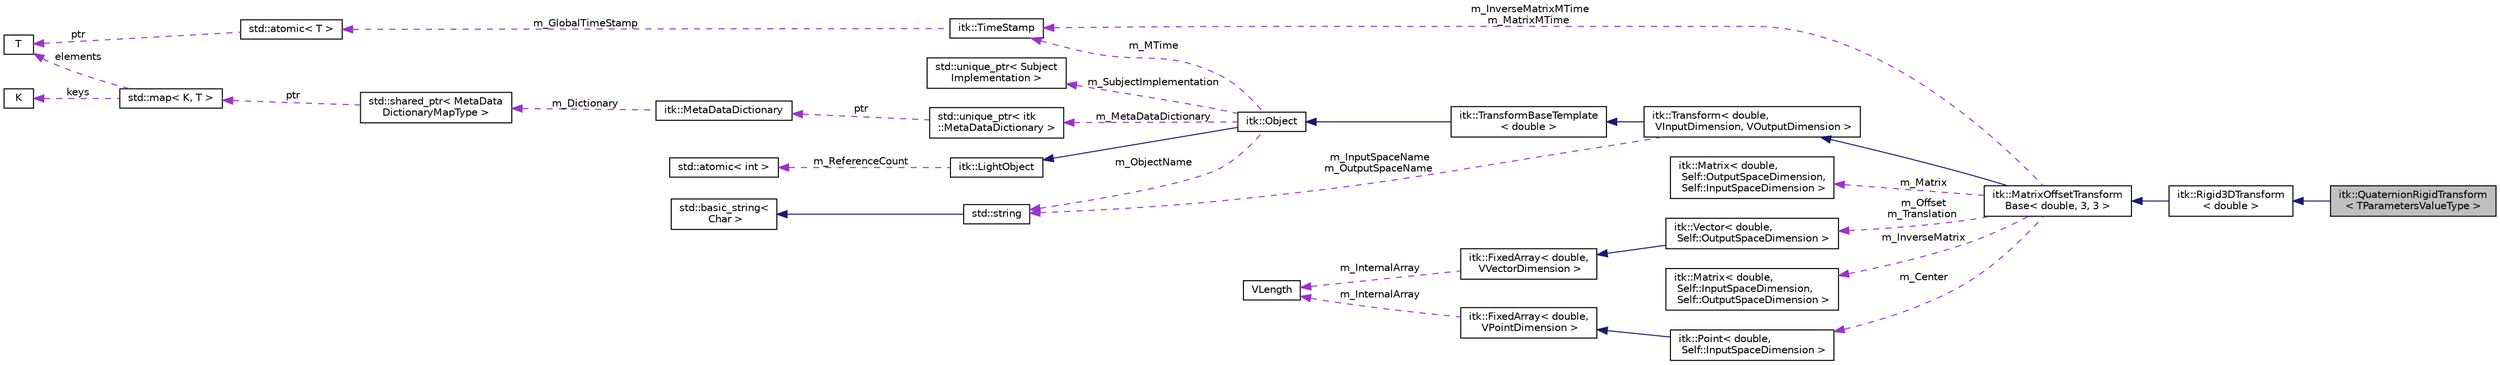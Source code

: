 digraph "itk::QuaternionRigidTransform&lt; TParametersValueType &gt;"
{
 // LATEX_PDF_SIZE
  edge [fontname="Helvetica",fontsize="10",labelfontname="Helvetica",labelfontsize="10"];
  node [fontname="Helvetica",fontsize="10",shape=record];
  rankdir="LR";
  Node1 [label="itk::QuaternionRigidTransform\l\< TParametersValueType \>",height=0.2,width=0.4,color="black", fillcolor="grey75", style="filled", fontcolor="black",tooltip="QuaternionRigidTransform of a vector space (e.g. space coordinates)."];
  Node2 -> Node1 [dir="back",color="midnightblue",fontsize="10",style="solid",fontname="Helvetica"];
  Node2 [label="itk::Rigid3DTransform\l\< double \>",height=0.2,width=0.4,color="black", fillcolor="white", style="filled",URL="$classitk_1_1Rigid3DTransform.html",tooltip=" "];
  Node3 -> Node2 [dir="back",color="midnightblue",fontsize="10",style="solid",fontname="Helvetica"];
  Node3 [label="itk::MatrixOffsetTransform\lBase\< double, 3, 3 \>",height=0.2,width=0.4,color="black", fillcolor="white", style="filled",URL="$classitk_1_1MatrixOffsetTransformBase.html",tooltip=" "];
  Node4 -> Node3 [dir="back",color="midnightblue",fontsize="10",style="solid",fontname="Helvetica"];
  Node4 [label="itk::Transform\< double,\l VInputDimension, VOutputDimension \>",height=0.2,width=0.4,color="black", fillcolor="white", style="filled",URL="$classitk_1_1Transform.html",tooltip=" "];
  Node5 -> Node4 [dir="back",color="midnightblue",fontsize="10",style="solid",fontname="Helvetica"];
  Node5 [label="itk::TransformBaseTemplate\l\< double \>",height=0.2,width=0.4,color="black", fillcolor="white", style="filled",URL="$classitk_1_1TransformBaseTemplate.html",tooltip=" "];
  Node6 -> Node5 [dir="back",color="midnightblue",fontsize="10",style="solid",fontname="Helvetica"];
  Node6 [label="itk::Object",height=0.2,width=0.4,color="black", fillcolor="white", style="filled",URL="$classitk_1_1Object.html",tooltip="Base class for most ITK classes."];
  Node7 -> Node6 [dir="back",color="midnightblue",fontsize="10",style="solid",fontname="Helvetica"];
  Node7 [label="itk::LightObject",height=0.2,width=0.4,color="black", fillcolor="white", style="filled",URL="$classitk_1_1LightObject.html",tooltip="Light weight base class for most itk classes."];
  Node8 -> Node7 [dir="back",color="darkorchid3",fontsize="10",style="dashed",label=" m_ReferenceCount" ,fontname="Helvetica"];
  Node8 [label="std::atomic\< int \>",height=0.2,width=0.4,color="black", fillcolor="white", style="filled",tooltip=" "];
  Node9 -> Node6 [dir="back",color="darkorchid3",fontsize="10",style="dashed",label=" m_MTime" ,fontname="Helvetica"];
  Node9 [label="itk::TimeStamp",height=0.2,width=0.4,color="black", fillcolor="white", style="filled",URL="$classitk_1_1TimeStamp.html",tooltip="Generate a unique, increasing time value."];
  Node10 -> Node9 [dir="back",color="darkorchid3",fontsize="10",style="dashed",label=" m_GlobalTimeStamp" ,fontname="Helvetica"];
  Node10 [label="std::atomic\< T \>",height=0.2,width=0.4,color="black", fillcolor="white", style="filled",tooltip=" "];
  Node11 -> Node10 [dir="back",color="darkorchid3",fontsize="10",style="dashed",label=" ptr" ,fontname="Helvetica"];
  Node11 [label="T",height=0.2,width=0.4,color="black", fillcolor="white", style="filled",tooltip=" "];
  Node12 -> Node6 [dir="back",color="darkorchid3",fontsize="10",style="dashed",label=" m_SubjectImplementation" ,fontname="Helvetica"];
  Node12 [label="std::unique_ptr\< Subject\lImplementation \>",height=0.2,width=0.4,color="black", fillcolor="white", style="filled",tooltip=" "];
  Node13 -> Node6 [dir="back",color="darkorchid3",fontsize="10",style="dashed",label=" m_MetaDataDictionary" ,fontname="Helvetica"];
  Node13 [label="std::unique_ptr\< itk\l::MetaDataDictionary \>",height=0.2,width=0.4,color="black", fillcolor="white", style="filled",tooltip=" "];
  Node14 -> Node13 [dir="back",color="darkorchid3",fontsize="10",style="dashed",label=" ptr" ,fontname="Helvetica"];
  Node14 [label="itk::MetaDataDictionary",height=0.2,width=0.4,color="black", fillcolor="white", style="filled",URL="$classitk_1_1MetaDataDictionary.html",tooltip="Provides a mechanism for storing a collection of arbitrary data types."];
  Node15 -> Node14 [dir="back",color="darkorchid3",fontsize="10",style="dashed",label=" m_Dictionary" ,fontname="Helvetica"];
  Node15 [label="std::shared_ptr\< MetaData\lDictionaryMapType \>",height=0.2,width=0.4,color="black", fillcolor="white", style="filled",tooltip=" "];
  Node16 -> Node15 [dir="back",color="darkorchid3",fontsize="10",style="dashed",label=" ptr" ,fontname="Helvetica"];
  Node16 [label="std::map\< K, T \>",height=0.2,width=0.4,color="black", fillcolor="white", style="filled",tooltip=" "];
  Node17 -> Node16 [dir="back",color="darkorchid3",fontsize="10",style="dashed",label=" keys" ,fontname="Helvetica"];
  Node17 [label="K",height=0.2,width=0.4,color="black", fillcolor="white", style="filled",tooltip=" "];
  Node11 -> Node16 [dir="back",color="darkorchid3",fontsize="10",style="dashed",label=" elements" ,fontname="Helvetica"];
  Node18 -> Node6 [dir="back",color="darkorchid3",fontsize="10",style="dashed",label=" m_ObjectName" ,fontname="Helvetica"];
  Node18 [label="std::string",height=0.2,width=0.4,color="black", fillcolor="white", style="filled",tooltip=" "];
  Node19 -> Node18 [dir="back",color="midnightblue",fontsize="10",style="solid",fontname="Helvetica"];
  Node19 [label="std::basic_string\<\l Char \>",height=0.2,width=0.4,color="black", fillcolor="white", style="filled",tooltip=" "];
  Node18 -> Node4 [dir="back",color="darkorchid3",fontsize="10",style="dashed",label=" m_InputSpaceName\nm_OutputSpaceName" ,fontname="Helvetica"];
  Node20 -> Node3 [dir="back",color="darkorchid3",fontsize="10",style="dashed",label=" m_Matrix" ,fontname="Helvetica"];
  Node20 [label="itk::Matrix\< double,\l Self::OutputSpaceDimension,\l Self::InputSpaceDimension \>",height=0.2,width=0.4,color="black", fillcolor="white", style="filled",URL="$classitk_1_1Matrix.html",tooltip=" "];
  Node21 -> Node3 [dir="back",color="darkorchid3",fontsize="10",style="dashed",label=" m_Offset\nm_Translation" ,fontname="Helvetica"];
  Node21 [label="itk::Vector\< double,\l Self::OutputSpaceDimension \>",height=0.2,width=0.4,color="black", fillcolor="white", style="filled",URL="$classitk_1_1Vector.html",tooltip=" "];
  Node22 -> Node21 [dir="back",color="midnightblue",fontsize="10",style="solid",fontname="Helvetica"];
  Node22 [label="itk::FixedArray\< double,\l VVectorDimension \>",height=0.2,width=0.4,color="black", fillcolor="white", style="filled",URL="$classitk_1_1FixedArray.html",tooltip=" "];
  Node23 -> Node22 [dir="back",color="darkorchid3",fontsize="10",style="dashed",label=" m_InternalArray" ,fontname="Helvetica"];
  Node23 [label="VLength",height=0.2,width=0.4,color="black", fillcolor="white", style="filled",URL="$classVLength.html",tooltip=" "];
  Node24 -> Node3 [dir="back",color="darkorchid3",fontsize="10",style="dashed",label=" m_InverseMatrix" ,fontname="Helvetica"];
  Node24 [label="itk::Matrix\< double,\l Self::InputSpaceDimension,\l Self::OutputSpaceDimension \>",height=0.2,width=0.4,color="black", fillcolor="white", style="filled",URL="$classitk_1_1Matrix.html",tooltip=" "];
  Node25 -> Node3 [dir="back",color="darkorchid3",fontsize="10",style="dashed",label=" m_Center" ,fontname="Helvetica"];
  Node25 [label="itk::Point\< double,\l Self::InputSpaceDimension \>",height=0.2,width=0.4,color="black", fillcolor="white", style="filled",URL="$classitk_1_1Point.html",tooltip=" "];
  Node26 -> Node25 [dir="back",color="midnightblue",fontsize="10",style="solid",fontname="Helvetica"];
  Node26 [label="itk::FixedArray\< double,\l VPointDimension \>",height=0.2,width=0.4,color="black", fillcolor="white", style="filled",URL="$classitk_1_1FixedArray.html",tooltip=" "];
  Node23 -> Node26 [dir="back",color="darkorchid3",fontsize="10",style="dashed",label=" m_InternalArray" ,fontname="Helvetica"];
  Node9 -> Node3 [dir="back",color="darkorchid3",fontsize="10",style="dashed",label=" m_InverseMatrixMTime\nm_MatrixMTime" ,fontname="Helvetica"];
}
